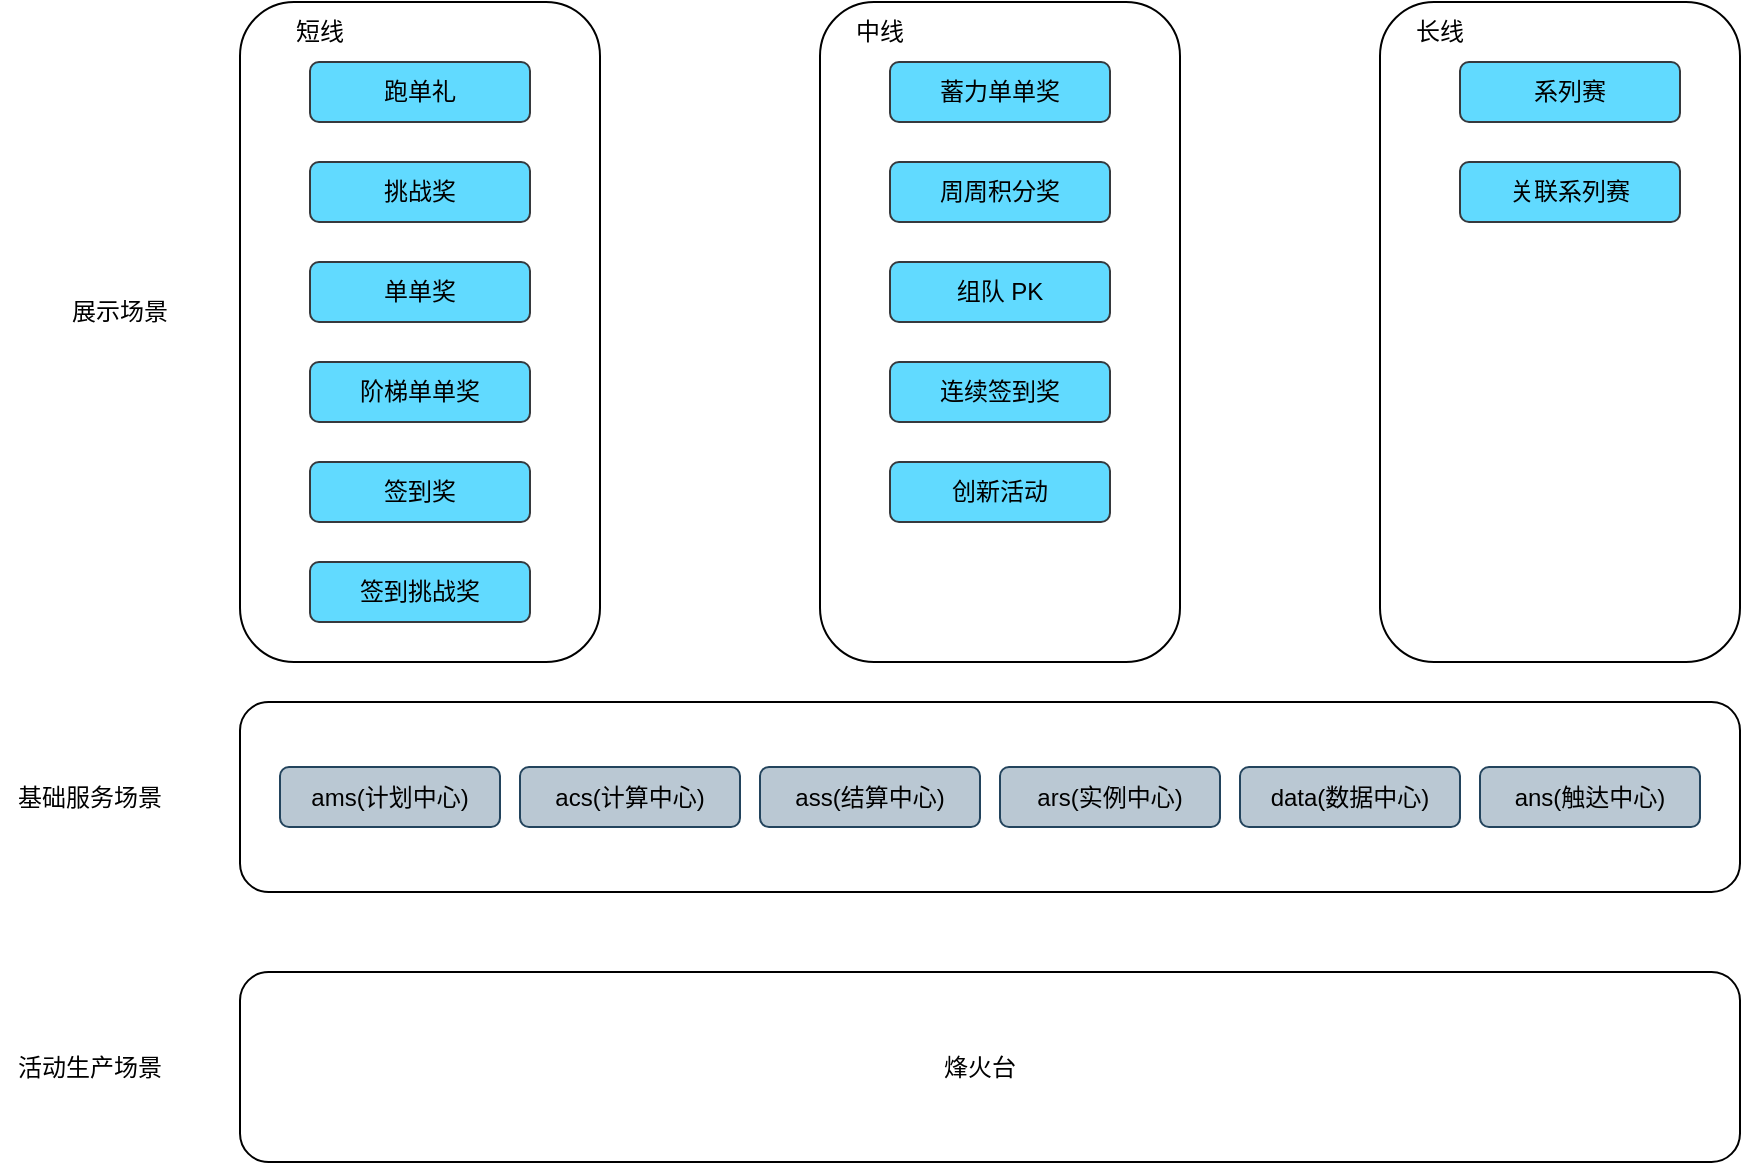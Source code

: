 <mxfile version="22.1.16" type="github">
  <diagram id="8YFWgbgVcO6-vwJ8IvwV" name="第 1 页">
    <mxGraphModel dx="1642" dy="704" grid="1" gridSize="10" guides="1" tooltips="1" connect="1" arrows="1" fold="1" page="0" pageScale="1" pageWidth="827" pageHeight="1169" math="0" shadow="0">
      <root>
        <mxCell id="0" />
        <mxCell id="1" parent="0" />
        <mxCell id="nUZS-_edcsPRgrgGCuFx-1" value="" style="rounded=1;whiteSpace=wrap;html=1;" parent="1" vertex="1">
          <mxGeometry x="50" y="70" width="180" height="330" as="geometry" />
        </mxCell>
        <mxCell id="hgzIw1-CkxO_cI2bNOXv-1" value="" style="rounded=1;whiteSpace=wrap;html=1;" vertex="1" parent="1">
          <mxGeometry x="340" y="70" width="180" height="330" as="geometry" />
        </mxCell>
        <mxCell id="hgzIw1-CkxO_cI2bNOXv-2" value="" style="rounded=1;whiteSpace=wrap;html=1;" vertex="1" parent="1">
          <mxGeometry x="620" y="70" width="180" height="330" as="geometry" />
        </mxCell>
        <mxCell id="hgzIw1-CkxO_cI2bNOXv-3" value="短线" style="text;html=1;strokeColor=none;fillColor=none;align=center;verticalAlign=middle;whiteSpace=wrap;rounded=0;" vertex="1" parent="1">
          <mxGeometry x="60" y="70" width="60" height="30" as="geometry" />
        </mxCell>
        <mxCell id="hgzIw1-CkxO_cI2bNOXv-4" value="中线" style="text;html=1;strokeColor=none;fillColor=none;align=center;verticalAlign=middle;whiteSpace=wrap;rounded=0;" vertex="1" parent="1">
          <mxGeometry x="340" y="70" width="60" height="30" as="geometry" />
        </mxCell>
        <mxCell id="hgzIw1-CkxO_cI2bNOXv-5" value="长线" style="text;html=1;strokeColor=none;fillColor=none;align=center;verticalAlign=middle;whiteSpace=wrap;rounded=0;" vertex="1" parent="1">
          <mxGeometry x="620" y="70" width="60" height="30" as="geometry" />
        </mxCell>
        <mxCell id="hgzIw1-CkxO_cI2bNOXv-6" value="展示场景" style="text;html=1;strokeColor=none;fillColor=none;align=center;verticalAlign=middle;whiteSpace=wrap;rounded=0;" vertex="1" parent="1">
          <mxGeometry x="-40" y="210" width="60" height="30" as="geometry" />
        </mxCell>
        <mxCell id="hgzIw1-CkxO_cI2bNOXv-7" value="基础服务场景" style="text;html=1;strokeColor=none;fillColor=none;align=center;verticalAlign=middle;whiteSpace=wrap;rounded=0;" vertex="1" parent="1">
          <mxGeometry x="-70" y="452.5" width="90" height="30" as="geometry" />
        </mxCell>
        <mxCell id="hgzIw1-CkxO_cI2bNOXv-8" value="" style="rounded=1;whiteSpace=wrap;html=1;" vertex="1" parent="1">
          <mxGeometry x="50" y="420" width="750" height="95" as="geometry" />
        </mxCell>
        <mxCell id="hgzIw1-CkxO_cI2bNOXv-12" value="跑单礼" style="rounded=1;whiteSpace=wrap;html=1;fillColor=#61DAFF;strokeColor=#36393d;" vertex="1" parent="1">
          <mxGeometry x="85" y="100" width="110" height="30" as="geometry" />
        </mxCell>
        <mxCell id="hgzIw1-CkxO_cI2bNOXv-13" value="挑战奖" style="rounded=1;whiteSpace=wrap;html=1;fillColor=#61DAFF;strokeColor=#36393d;" vertex="1" parent="1">
          <mxGeometry x="85" y="150" width="110" height="30" as="geometry" />
        </mxCell>
        <mxCell id="hgzIw1-CkxO_cI2bNOXv-14" value="单单奖" style="rounded=1;whiteSpace=wrap;html=1;fillColor=#61DAFF;strokeColor=#36393d;" vertex="1" parent="1">
          <mxGeometry x="85" y="200" width="110" height="30" as="geometry" />
        </mxCell>
        <mxCell id="hgzIw1-CkxO_cI2bNOXv-15" value="阶梯单单奖" style="rounded=1;whiteSpace=wrap;html=1;fillColor=#61DAFF;strokeColor=#36393d;" vertex="1" parent="1">
          <mxGeometry x="85" y="250" width="110" height="30" as="geometry" />
        </mxCell>
        <mxCell id="hgzIw1-CkxO_cI2bNOXv-16" value="签到奖" style="rounded=1;whiteSpace=wrap;html=1;fillColor=#61DAFF;strokeColor=#36393d;" vertex="1" parent="1">
          <mxGeometry x="85" y="300" width="110" height="30" as="geometry" />
        </mxCell>
        <mxCell id="hgzIw1-CkxO_cI2bNOXv-17" value="签到挑战奖" style="rounded=1;whiteSpace=wrap;html=1;fillColor=#61DAFF;strokeColor=#36393d;" vertex="1" parent="1">
          <mxGeometry x="85" y="350" width="110" height="30" as="geometry" />
        </mxCell>
        <mxCell id="hgzIw1-CkxO_cI2bNOXv-20" value="蓄力单单奖" style="rounded=1;whiteSpace=wrap;html=1;fillColor=#61DAFF;strokeColor=#36393d;" vertex="1" parent="1">
          <mxGeometry x="375" y="100" width="110" height="30" as="geometry" />
        </mxCell>
        <mxCell id="hgzIw1-CkxO_cI2bNOXv-21" value="周周积分奖" style="rounded=1;whiteSpace=wrap;html=1;fillColor=#61DAFF;strokeColor=#36393d;" vertex="1" parent="1">
          <mxGeometry x="375" y="150" width="110" height="30" as="geometry" />
        </mxCell>
        <mxCell id="hgzIw1-CkxO_cI2bNOXv-22" value="组队 PK" style="rounded=1;whiteSpace=wrap;html=1;fillColor=#61DAFF;strokeColor=#36393d;" vertex="1" parent="1">
          <mxGeometry x="375" y="200" width="110" height="30" as="geometry" />
        </mxCell>
        <mxCell id="hgzIw1-CkxO_cI2bNOXv-23" value="连续签到奖" style="rounded=1;whiteSpace=wrap;html=1;fillColor=#61DAFF;strokeColor=#36393d;" vertex="1" parent="1">
          <mxGeometry x="375" y="250" width="110" height="30" as="geometry" />
        </mxCell>
        <mxCell id="hgzIw1-CkxO_cI2bNOXv-24" value="创新活动" style="rounded=1;whiteSpace=wrap;html=1;fillColor=#61DAFF;strokeColor=#36393d;" vertex="1" parent="1">
          <mxGeometry x="375" y="300" width="110" height="30" as="geometry" />
        </mxCell>
        <mxCell id="hgzIw1-CkxO_cI2bNOXv-26" value="系列赛" style="rounded=1;whiteSpace=wrap;html=1;fillColor=#61DAFF;strokeColor=#36393d;" vertex="1" parent="1">
          <mxGeometry x="660" y="100" width="110" height="30" as="geometry" />
        </mxCell>
        <mxCell id="hgzIw1-CkxO_cI2bNOXv-27" value="关联系列赛" style="rounded=1;whiteSpace=wrap;html=1;fillColor=#61DAFF;strokeColor=#36393d;" vertex="1" parent="1">
          <mxGeometry x="660" y="150" width="110" height="30" as="geometry" />
        </mxCell>
        <mxCell id="hgzIw1-CkxO_cI2bNOXv-28" value="活动生产场景" style="text;html=1;strokeColor=none;fillColor=none;align=center;verticalAlign=middle;whiteSpace=wrap;rounded=0;" vertex="1" parent="1">
          <mxGeometry x="-70" y="587.5" width="90" height="30" as="geometry" />
        </mxCell>
        <mxCell id="hgzIw1-CkxO_cI2bNOXv-29" value="" style="rounded=1;whiteSpace=wrap;html=1;" vertex="1" parent="1">
          <mxGeometry x="50" y="555" width="750" height="95" as="geometry" />
        </mxCell>
        <mxCell id="hgzIw1-CkxO_cI2bNOXv-30" value="烽火台" style="text;html=1;strokeColor=none;fillColor=none;align=center;verticalAlign=middle;whiteSpace=wrap;rounded=0;" vertex="1" parent="1">
          <mxGeometry x="390" y="587.5" width="60" height="30" as="geometry" />
        </mxCell>
        <mxCell id="hgzIw1-CkxO_cI2bNOXv-31" value="ams(计划中心)" style="rounded=1;whiteSpace=wrap;html=1;fillColor=#bac8d3;strokeColor=#23445d;" vertex="1" parent="1">
          <mxGeometry x="70" y="452.5" width="110" height="30" as="geometry" />
        </mxCell>
        <mxCell id="hgzIw1-CkxO_cI2bNOXv-32" value="acs(计算中心)" style="rounded=1;whiteSpace=wrap;html=1;fillColor=#bac8d3;strokeColor=#23445d;" vertex="1" parent="1">
          <mxGeometry x="190" y="452.5" width="110" height="30" as="geometry" />
        </mxCell>
        <mxCell id="hgzIw1-CkxO_cI2bNOXv-33" value="ass(结算中心)" style="rounded=1;whiteSpace=wrap;html=1;fillColor=#bac8d3;strokeColor=#23445d;" vertex="1" parent="1">
          <mxGeometry x="310" y="452.5" width="110" height="30" as="geometry" />
        </mxCell>
        <mxCell id="hgzIw1-CkxO_cI2bNOXv-34" value="ars(实例中心)" style="rounded=1;whiteSpace=wrap;html=1;fillColor=#bac8d3;strokeColor=#23445d;" vertex="1" parent="1">
          <mxGeometry x="430" y="452.5" width="110" height="30" as="geometry" />
        </mxCell>
        <mxCell id="hgzIw1-CkxO_cI2bNOXv-35" value="data(数据中心)" style="rounded=1;whiteSpace=wrap;html=1;fillColor=#bac8d3;strokeColor=#23445d;" vertex="1" parent="1">
          <mxGeometry x="550" y="452.5" width="110" height="30" as="geometry" />
        </mxCell>
        <mxCell id="hgzIw1-CkxO_cI2bNOXv-36" value="ans(触达中心)" style="rounded=1;whiteSpace=wrap;html=1;fillColor=#bac8d3;strokeColor=#23445d;" vertex="1" parent="1">
          <mxGeometry x="670" y="452.5" width="110" height="30" as="geometry" />
        </mxCell>
      </root>
    </mxGraphModel>
  </diagram>
</mxfile>
